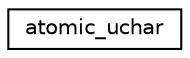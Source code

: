 digraph "Graphical Class Hierarchy"
{
 // LATEX_PDF_SIZE
  edge [fontname="Helvetica",fontsize="10",labelfontname="Helvetica",labelfontsize="10"];
  node [fontname="Helvetica",fontsize="10",shape=record];
  rankdir="LR";
  Node0 [label="atomic_uchar",height=0.2,width=0.4,color="black", fillcolor="white", style="filled",URL="$structatomic__uchar.html",tooltip="Type with the same alignment and size as atomic_uchar"];
}
